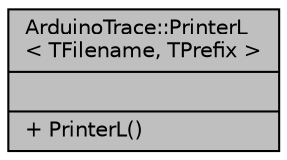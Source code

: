 digraph "ArduinoTrace::PrinterL&lt; TFilename, TPrefix &gt;"
{
 // LATEX_PDF_SIZE
  edge [fontname="Helvetica",fontsize="10",labelfontname="Helvetica",labelfontsize="10"];
  node [fontname="Helvetica",fontsize="10",shape=record];
  Node1 [label="{ArduinoTrace::PrinterL\l\< TFilename, TPrefix \>\n||+ PrinterL()\l}",height=0.2,width=0.4,color="black", fillcolor="grey75", style="filled", fontcolor="black",tooltip=" "];
}
